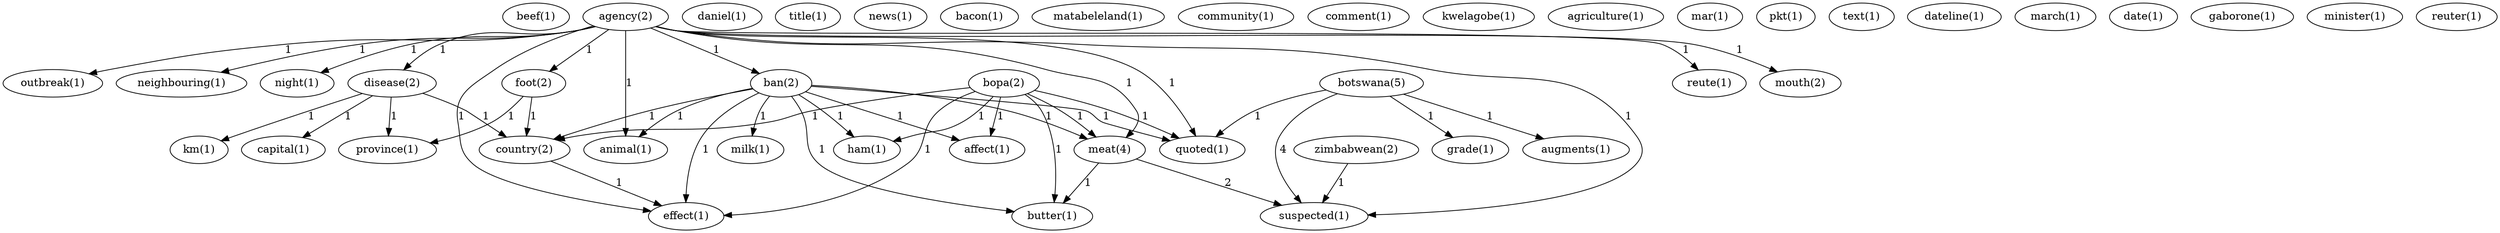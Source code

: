 digraph G {
  beef [ label="beef(1)" ];
  agency [ label="agency(2)" ];
  outbreak [ label="outbreak(1)" ];
  neighbouring [ label="neighbouring(1)" ];
  night [ label="night(1)" ];
  disease [ label="disease(2)" ];
  ban [ label="ban(2)" ];
  reute [ label="reute(1)" ];
  animal [ label="animal(1)" ];
  foot [ label="foot(2)" ];
  mouth [ label="mouth(2)" ];
  meat [ label="meat(4)" ];
  effect [ label="effect(1)" ];
  quoted [ label="quoted(1)" ];
  suspected [ label="suspected(1)" ];
  daniel [ label="daniel(1)" ];
  title [ label="title(1)" ];
  news [ label="news(1)" ];
  km [ label="km(1)" ];
  capital [ label="capital(1)" ];
  province [ label="province(1)" ];
  country [ label="country(2)" ];
  bacon [ label="bacon(1)" ];
  matabeleland [ label="matabeleland(1)" ];
  milk [ label="milk(1)" ];
  ham [ label="ham(1)" ];
  affect [ label="affect(1)" ];
  butter [ label="butter(1)" ];
  community [ label="community(1)" ];
  comment [ label="comment(1)" ];
  kwelagobe [ label="kwelagobe(1)" ];
  bopa [ label="bopa(2)" ];
  agriculture [ label="agriculture(1)" ];
  mar [ label="mar(1)" ];
  pkt [ label="pkt(1)" ];
  botswana [ label="botswana(5)" ];
  augments [ label="augments(1)" ];
  grade [ label="grade(1)" ];
  zimbabwean [ label="zimbabwean(2)" ];
  text [ label="text(1)" ];
  dateline [ label="dateline(1)" ];
  march [ label="march(1)" ];
  date [ label="date(1)" ];
  gaborone [ label="gaborone(1)" ];
  minister [ label="minister(1)" ];
  reuter [ label="reuter(1)" ];
  agency -> outbreak [ label="1" ];
  agency -> neighbouring [ label="1" ];
  agency -> night [ label="1" ];
  agency -> disease [ label="1" ];
  agency -> ban [ label="1" ];
  agency -> reute [ label="1" ];
  agency -> animal [ label="1" ];
  agency -> foot [ label="1" ];
  agency -> mouth [ label="1" ];
  agency -> meat [ label="1" ];
  agency -> effect [ label="1" ];
  agency -> quoted [ label="1" ];
  agency -> suspected [ label="1" ];
  disease -> km [ label="1" ];
  disease -> capital [ label="1" ];
  disease -> province [ label="1" ];
  disease -> country [ label="1" ];
  ban -> milk [ label="1" ];
  ban -> animal [ label="1" ];
  ban -> ham [ label="1" ];
  ban -> country [ label="1" ];
  ban -> meat [ label="1" ];
  ban -> effect [ label="1" ];
  ban -> quoted [ label="1" ];
  ban -> affect [ label="1" ];
  ban -> butter [ label="1" ];
  bopa -> ham [ label="1" ];
  bopa -> country [ label="1" ];
  bopa -> meat [ label="1" ];
  bopa -> effect [ label="1" ];
  bopa -> quoted [ label="1" ];
  bopa -> affect [ label="1" ];
  bopa -> butter [ label="1" ];
  foot -> province [ label="1" ];
  foot -> country [ label="1" ];
  country -> effect [ label="1" ];
  meat -> suspected [ label="2" ];
  meat -> butter [ label="1" ];
  botswana -> augments [ label="1" ];
  botswana -> quoted [ label="1" ];
  botswana -> suspected [ label="4" ];
  botswana -> grade [ label="1" ];
  zimbabwean -> suspected [ label="1" ];
}

